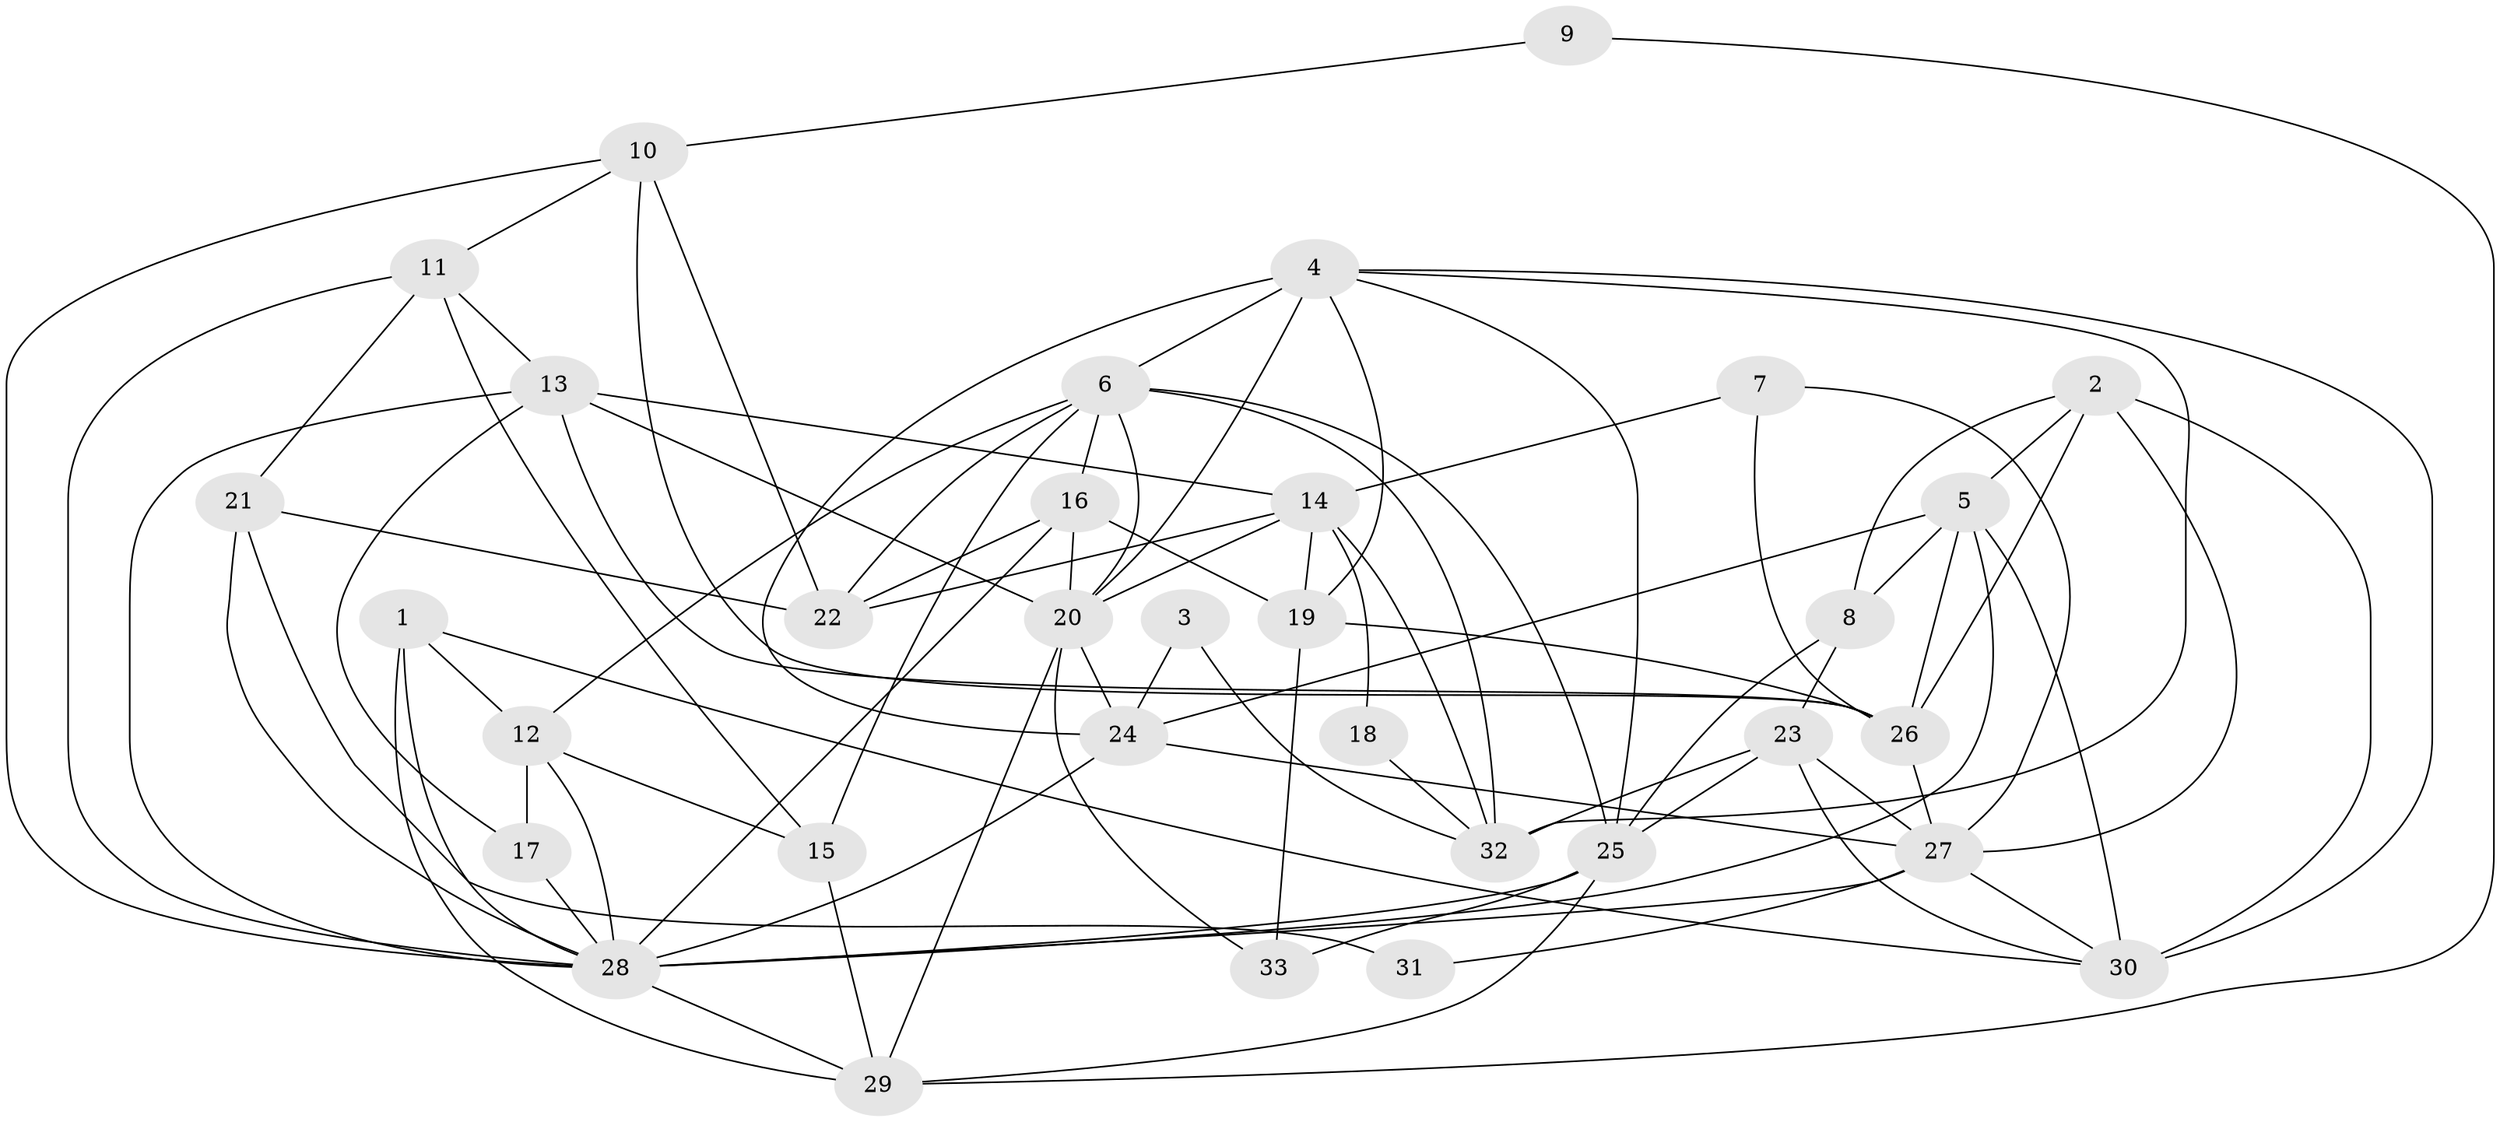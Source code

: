 // original degree distribution, {5: 0.22727272727272727, 2: 0.10606060606060606, 4: 0.2878787878787879, 3: 0.2727272727272727, 6: 0.07575757575757576, 8: 0.015151515151515152, 7: 0.015151515151515152}
// Generated by graph-tools (version 1.1) at 2025/26/03/09/25 03:26:19]
// undirected, 33 vertices, 87 edges
graph export_dot {
graph [start="1"]
  node [color=gray90,style=filled];
  1;
  2;
  3;
  4;
  5;
  6;
  7;
  8;
  9;
  10;
  11;
  12;
  13;
  14;
  15;
  16;
  17;
  18;
  19;
  20;
  21;
  22;
  23;
  24;
  25;
  26;
  27;
  28;
  29;
  30;
  31;
  32;
  33;
  1 -- 12 [weight=1.0];
  1 -- 28 [weight=1.0];
  1 -- 29 [weight=1.0];
  1 -- 30 [weight=1.0];
  2 -- 5 [weight=1.0];
  2 -- 8 [weight=1.0];
  2 -- 26 [weight=1.0];
  2 -- 27 [weight=1.0];
  2 -- 30 [weight=1.0];
  3 -- 24 [weight=1.0];
  3 -- 32 [weight=1.0];
  4 -- 6 [weight=1.0];
  4 -- 19 [weight=1.0];
  4 -- 20 [weight=1.0];
  4 -- 24 [weight=2.0];
  4 -- 25 [weight=1.0];
  4 -- 30 [weight=1.0];
  4 -- 32 [weight=1.0];
  5 -- 8 [weight=1.0];
  5 -- 24 [weight=1.0];
  5 -- 26 [weight=1.0];
  5 -- 28 [weight=1.0];
  5 -- 30 [weight=1.0];
  6 -- 12 [weight=1.0];
  6 -- 15 [weight=1.0];
  6 -- 16 [weight=2.0];
  6 -- 20 [weight=1.0];
  6 -- 22 [weight=1.0];
  6 -- 25 [weight=1.0];
  6 -- 32 [weight=2.0];
  7 -- 14 [weight=1.0];
  7 -- 26 [weight=1.0];
  7 -- 27 [weight=1.0];
  8 -- 23 [weight=1.0];
  8 -- 25 [weight=1.0];
  9 -- 10 [weight=1.0];
  9 -- 29 [weight=1.0];
  10 -- 11 [weight=1.0];
  10 -- 22 [weight=1.0];
  10 -- 26 [weight=1.0];
  10 -- 28 [weight=1.0];
  11 -- 13 [weight=1.0];
  11 -- 15 [weight=1.0];
  11 -- 21 [weight=1.0];
  11 -- 28 [weight=2.0];
  12 -- 15 [weight=1.0];
  12 -- 17 [weight=1.0];
  12 -- 28 [weight=2.0];
  13 -- 14 [weight=1.0];
  13 -- 17 [weight=1.0];
  13 -- 20 [weight=2.0];
  13 -- 26 [weight=2.0];
  13 -- 28 [weight=1.0];
  14 -- 18 [weight=1.0];
  14 -- 19 [weight=1.0];
  14 -- 20 [weight=1.0];
  14 -- 22 [weight=1.0];
  14 -- 32 [weight=1.0];
  15 -- 29 [weight=1.0];
  16 -- 19 [weight=1.0];
  16 -- 20 [weight=1.0];
  16 -- 22 [weight=1.0];
  16 -- 28 [weight=1.0];
  17 -- 28 [weight=1.0];
  18 -- 32 [weight=1.0];
  19 -- 26 [weight=1.0];
  19 -- 33 [weight=1.0];
  20 -- 24 [weight=1.0];
  20 -- 29 [weight=1.0];
  20 -- 33 [weight=1.0];
  21 -- 22 [weight=2.0];
  21 -- 28 [weight=1.0];
  21 -- 31 [weight=1.0];
  23 -- 25 [weight=1.0];
  23 -- 27 [weight=1.0];
  23 -- 30 [weight=1.0];
  23 -- 32 [weight=1.0];
  24 -- 27 [weight=1.0];
  24 -- 28 [weight=1.0];
  25 -- 28 [weight=1.0];
  25 -- 29 [weight=1.0];
  25 -- 33 [weight=1.0];
  26 -- 27 [weight=2.0];
  27 -- 28 [weight=2.0];
  27 -- 30 [weight=1.0];
  27 -- 31 [weight=1.0];
  28 -- 29 [weight=1.0];
}
